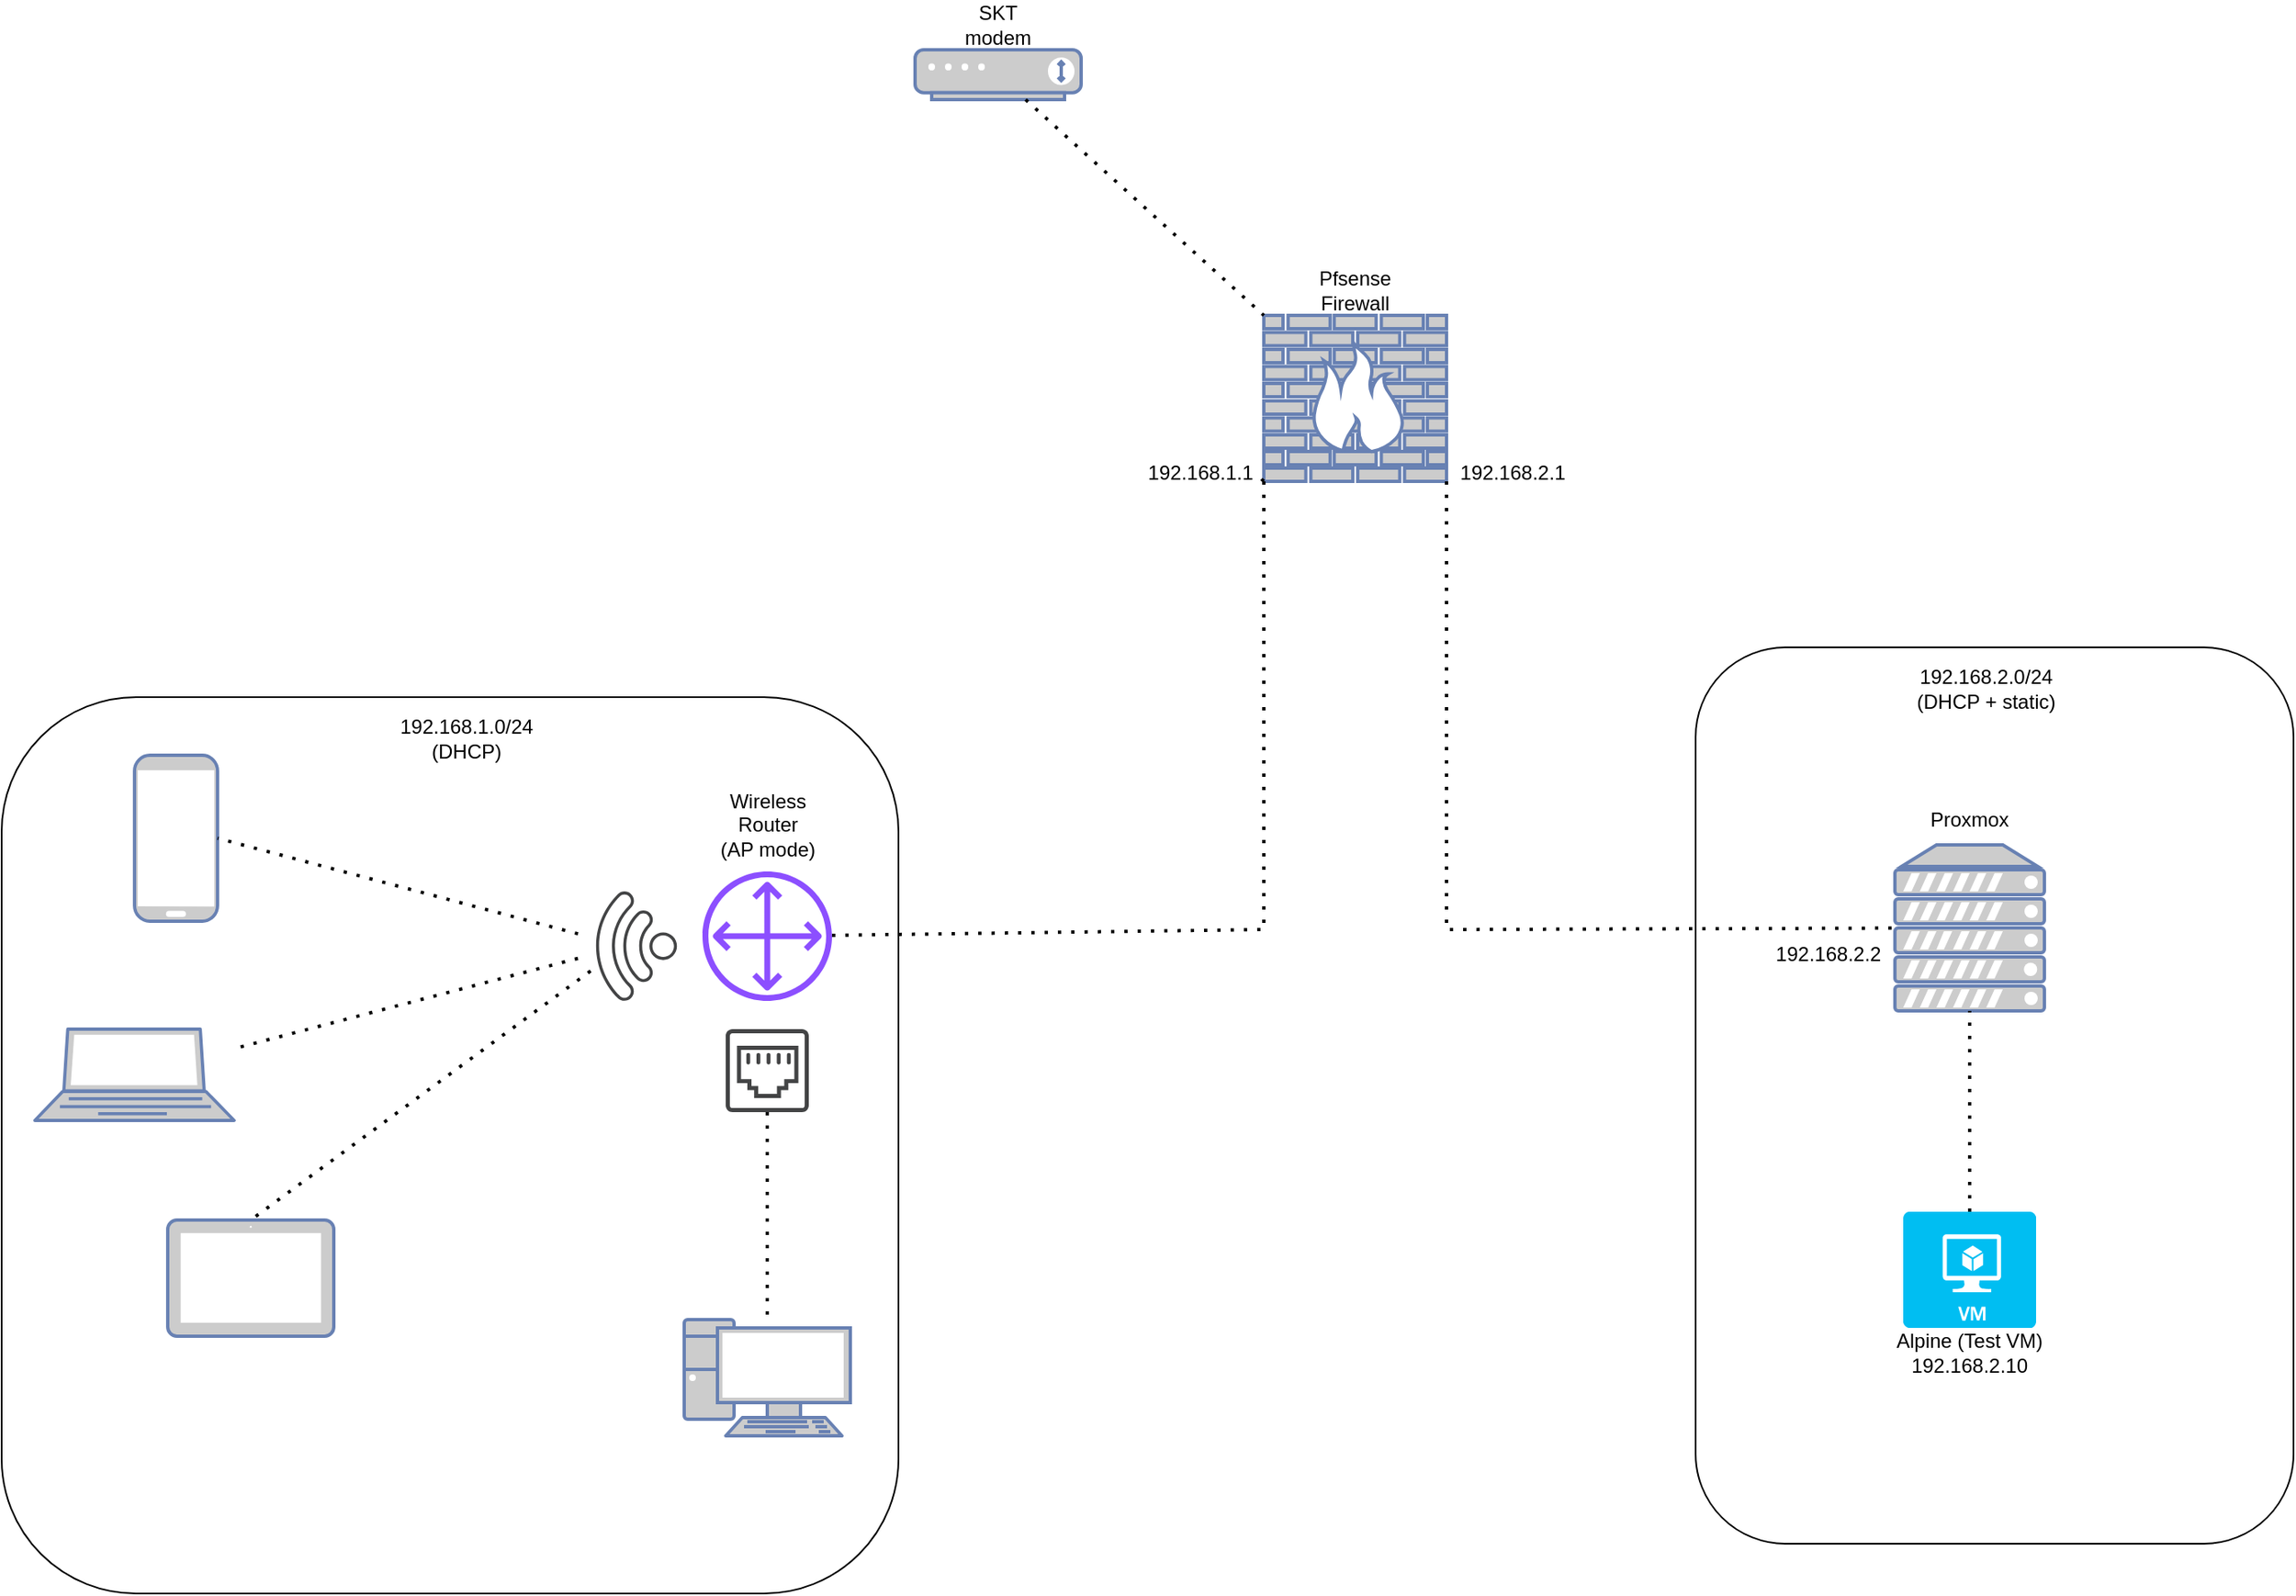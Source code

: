 <mxfile version="24.7.16">
  <diagram name="Page-1" id="xdbdUsmO_gZyoiDEBH-T">
    <mxGraphModel dx="2911" dy="1175" grid="1" gridSize="10" guides="1" tooltips="1" connect="1" arrows="1" fold="1" page="1" pageScale="1" pageWidth="850" pageHeight="1100" math="0" shadow="0">
      <root>
        <mxCell id="0" />
        <mxCell id="1" parent="0" />
        <mxCell id="yEEzD0z_jnbcdLMA-1Y5-46" value="" style="rounded=1;whiteSpace=wrap;html=1;" vertex="1" parent="1">
          <mxGeometry x="590" y="550" width="360" height="540" as="geometry" />
        </mxCell>
        <mxCell id="yEEzD0z_jnbcdLMA-1Y5-45" value="" style="rounded=1;whiteSpace=wrap;html=1;" vertex="1" parent="1">
          <mxGeometry x="-430" y="580" width="540" height="540" as="geometry" />
        </mxCell>
        <mxCell id="yEEzD0z_jnbcdLMA-1Y5-2" value="" style="fontColor=#0066CC;verticalAlign=top;verticalLabelPosition=bottom;labelPosition=center;align=center;html=1;outlineConnect=0;fillColor=#CCCCCC;strokeColor=#6881B3;gradientColor=none;gradientDirection=north;strokeWidth=2;shape=mxgraph.networks.firewall;" vertex="1" parent="1">
          <mxGeometry x="330" y="350" width="110" height="100" as="geometry" />
        </mxCell>
        <mxCell id="yEEzD0z_jnbcdLMA-1Y5-3" value="" style="fontColor=#0066CC;verticalAlign=top;verticalLabelPosition=bottom;labelPosition=center;align=center;html=1;outlineConnect=0;fillColor=#CCCCCC;strokeColor=#6881B3;gradientColor=none;gradientDirection=north;strokeWidth=2;shape=mxgraph.networks.mobile;" vertex="1" parent="1">
          <mxGeometry x="-350" y="615" width="50" height="100" as="geometry" />
        </mxCell>
        <mxCell id="yEEzD0z_jnbcdLMA-1Y5-4" value="" style="fontColor=#0066CC;verticalAlign=top;verticalLabelPosition=bottom;labelPosition=center;align=center;html=1;outlineConnect=0;fillColor=#CCCCCC;strokeColor=#6881B3;gradientColor=none;gradientDirection=north;strokeWidth=2;shape=mxgraph.networks.tablet;" vertex="1" parent="1">
          <mxGeometry x="-330" y="895" width="100" height="70" as="geometry" />
        </mxCell>
        <mxCell id="yEEzD0z_jnbcdLMA-1Y5-6" value="" style="fontColor=#0066CC;verticalAlign=top;verticalLabelPosition=bottom;labelPosition=center;align=center;html=1;outlineConnect=0;fillColor=#CCCCCC;strokeColor=#6881B3;gradientColor=none;gradientDirection=north;strokeWidth=2;shape=mxgraph.networks.laptop;" vertex="1" parent="1">
          <mxGeometry x="-410" y="780" width="120" height="55" as="geometry" />
        </mxCell>
        <mxCell id="yEEzD0z_jnbcdLMA-1Y5-7" value="" style="fontColor=#0066CC;verticalAlign=top;verticalLabelPosition=bottom;labelPosition=center;align=center;html=1;outlineConnect=0;fillColor=#CCCCCC;strokeColor=#6881B3;gradientColor=none;gradientDirection=north;strokeWidth=2;shape=mxgraph.networks.modem;" vertex="1" parent="1">
          <mxGeometry x="120" y="190" width="100" height="30" as="geometry" />
        </mxCell>
        <mxCell id="yEEzD0z_jnbcdLMA-1Y5-8" value="" style="fontColor=#0066CC;verticalAlign=top;verticalLabelPosition=bottom;labelPosition=center;align=center;html=1;outlineConnect=0;fillColor=#CCCCCC;strokeColor=#6881B3;gradientColor=none;gradientDirection=north;strokeWidth=2;shape=mxgraph.networks.server;" vertex="1" parent="1">
          <mxGeometry x="710" y="669" width="90" height="100" as="geometry" />
        </mxCell>
        <mxCell id="yEEzD0z_jnbcdLMA-1Y5-10" value="" style="fontColor=#0066CC;verticalAlign=top;verticalLabelPosition=bottom;labelPosition=center;align=center;html=1;outlineConnect=0;fillColor=#CCCCCC;strokeColor=#6881B3;gradientColor=none;gradientDirection=north;strokeWidth=2;shape=mxgraph.networks.pc;" vertex="1" parent="1">
          <mxGeometry x="-19" y="955" width="100" height="70" as="geometry" />
        </mxCell>
        <mxCell id="yEEzD0z_jnbcdLMA-1Y5-13" value="" style="sketch=0;pointerEvents=1;shadow=0;dashed=0;html=1;strokeColor=none;fillColor=#434445;aspect=fixed;labelPosition=center;verticalLabelPosition=bottom;verticalAlign=top;align=center;outlineConnect=0;shape=mxgraph.vvd.wi_fi;rotation=-135;" vertex="1" parent="1">
          <mxGeometry x="-80" y="705" width="50" height="50" as="geometry" />
        </mxCell>
        <mxCell id="yEEzD0z_jnbcdLMA-1Y5-14" value="" style="sketch=0;pointerEvents=1;shadow=0;dashed=0;html=1;strokeColor=none;fillColor=#434445;aspect=fixed;labelPosition=center;verticalLabelPosition=bottom;verticalAlign=top;align=center;outlineConnect=0;shape=mxgraph.vvd.ethernet_port;" vertex="1" parent="1">
          <mxGeometry x="6" y="780" width="50" height="50" as="geometry" />
        </mxCell>
        <mxCell id="yEEzD0z_jnbcdLMA-1Y5-16" value="" style="sketch=0;outlineConnect=0;fontColor=#232F3E;gradientColor=none;fillColor=#8C4FFF;strokeColor=none;dashed=0;verticalLabelPosition=bottom;verticalAlign=top;align=center;html=1;fontSize=12;fontStyle=0;aspect=fixed;pointerEvents=1;shape=mxgraph.aws4.customer_gateway;" vertex="1" parent="1">
          <mxGeometry x="-8" y="685" width="78" height="78" as="geometry" />
        </mxCell>
        <mxCell id="yEEzD0z_jnbcdLMA-1Y5-20" value="Wireless Router (AP mode)" style="text;html=1;align=center;verticalAlign=middle;whiteSpace=wrap;rounded=0;" vertex="1" parent="1">
          <mxGeometry x="0.5" y="639" width="61" height="35" as="geometry" />
        </mxCell>
        <mxCell id="yEEzD0z_jnbcdLMA-1Y5-21" value="" style="endArrow=none;dashed=1;html=1;dashPattern=1 3;strokeWidth=2;rounded=0;entryX=0;entryY=1;entryDx=0;entryDy=0;entryPerimeter=0;" edge="1" parent="1" target="yEEzD0z_jnbcdLMA-1Y5-2">
          <mxGeometry width="50" height="50" relative="1" as="geometry">
            <mxPoint x="328.536" y="448.536" as="sourcePoint" />
            <mxPoint x="450" y="570" as="targetPoint" />
            <Array as="points" />
          </mxGeometry>
        </mxCell>
        <mxCell id="yEEzD0z_jnbcdLMA-1Y5-22" value="" style="endArrow=none;dashed=1;html=1;dashPattern=1 3;strokeWidth=2;rounded=0;" edge="1" parent="1" source="yEEzD0z_jnbcdLMA-1Y5-14" target="yEEzD0z_jnbcdLMA-1Y5-10">
          <mxGeometry width="50" height="50" relative="1" as="geometry">
            <mxPoint x="200" y="735" as="sourcePoint" />
            <mxPoint x="250" y="685" as="targetPoint" />
            <Array as="points" />
          </mxGeometry>
        </mxCell>
        <mxCell id="yEEzD0z_jnbcdLMA-1Y5-23" value="" style="endArrow=none;dashed=1;html=1;dashPattern=1 3;strokeWidth=2;rounded=0;entryX=1;entryY=0.5;entryDx=0;entryDy=0;entryPerimeter=0;" edge="1" parent="1" source="yEEzD0z_jnbcdLMA-1Y5-13" target="yEEzD0z_jnbcdLMA-1Y5-3">
          <mxGeometry width="50" height="50" relative="1" as="geometry">
            <mxPoint x="200" y="735" as="sourcePoint" />
            <mxPoint x="250" y="685" as="targetPoint" />
          </mxGeometry>
        </mxCell>
        <mxCell id="yEEzD0z_jnbcdLMA-1Y5-24" value="" style="endArrow=none;dashed=1;html=1;dashPattern=1 3;strokeWidth=2;rounded=0;entryX=0.5;entryY=0;entryDx=0;entryDy=0;entryPerimeter=0;" edge="1" parent="1" source="yEEzD0z_jnbcdLMA-1Y5-13" target="yEEzD0z_jnbcdLMA-1Y5-4">
          <mxGeometry width="50" height="50" relative="1" as="geometry">
            <mxPoint x="200" y="735" as="sourcePoint" />
            <mxPoint x="250" y="685" as="targetPoint" />
          </mxGeometry>
        </mxCell>
        <mxCell id="yEEzD0z_jnbcdLMA-1Y5-25" value="" style="endArrow=none;dashed=1;html=1;dashPattern=1 3;strokeWidth=2;rounded=0;" edge="1" parent="1" source="yEEzD0z_jnbcdLMA-1Y5-13" target="yEEzD0z_jnbcdLMA-1Y5-6">
          <mxGeometry width="50" height="50" relative="1" as="geometry">
            <mxPoint x="200" y="735" as="sourcePoint" />
            <mxPoint x="250" y="685" as="targetPoint" />
          </mxGeometry>
        </mxCell>
        <mxCell id="yEEzD0z_jnbcdLMA-1Y5-26" value="Proxmox" style="text;html=1;align=center;verticalAlign=middle;whiteSpace=wrap;rounded=0;" vertex="1" parent="1">
          <mxGeometry x="725" y="639" width="60" height="30" as="geometry" />
        </mxCell>
        <mxCell id="yEEzD0z_jnbcdLMA-1Y5-27" value="" style="endArrow=none;dashed=1;html=1;dashPattern=1 3;strokeWidth=2;rounded=0;entryX=0;entryY=0;entryDx=0;entryDy=0;entryPerimeter=0;" edge="1" parent="1" source="yEEzD0z_jnbcdLMA-1Y5-7" target="yEEzD0z_jnbcdLMA-1Y5-2">
          <mxGeometry width="50" height="50" relative="1" as="geometry">
            <mxPoint x="400" y="620" as="sourcePoint" />
            <mxPoint x="450" y="570" as="targetPoint" />
          </mxGeometry>
        </mxCell>
        <mxCell id="yEEzD0z_jnbcdLMA-1Y5-28" value="" style="endArrow=none;dashed=1;html=1;dashPattern=1 3;strokeWidth=2;rounded=0;exitX=1;exitY=1;exitDx=0;exitDy=0;exitPerimeter=0;" edge="1" parent="1" source="yEEzD0z_jnbcdLMA-1Y5-2" target="yEEzD0z_jnbcdLMA-1Y5-8">
          <mxGeometry width="50" height="50" relative="1" as="geometry">
            <mxPoint x="380" y="450" as="sourcePoint" />
            <mxPoint x="450" y="570" as="targetPoint" />
            <Array as="points">
              <mxPoint x="440" y="720" />
            </Array>
          </mxGeometry>
        </mxCell>
        <mxCell id="yEEzD0z_jnbcdLMA-1Y5-29" value="Pfsense Firewall" style="text;html=1;align=center;verticalAlign=middle;whiteSpace=wrap;rounded=0;" vertex="1" parent="1">
          <mxGeometry x="355" y="320" width="60" height="30" as="geometry" />
        </mxCell>
        <mxCell id="yEEzD0z_jnbcdLMA-1Y5-31" value="" style="group" vertex="1" connectable="0" parent="1">
          <mxGeometry x="715" y="890" width="120" height="100" as="geometry" />
        </mxCell>
        <mxCell id="yEEzD0z_jnbcdLMA-1Y5-19" value="" style="verticalLabelPosition=bottom;html=1;verticalAlign=top;align=center;strokeColor=none;fillColor=#00BEF2;shape=mxgraph.azure.virtual_machine;" vertex="1" parent="yEEzD0z_jnbcdLMA-1Y5-31">
          <mxGeometry width="80" height="70" as="geometry" />
        </mxCell>
        <mxCell id="yEEzD0z_jnbcdLMA-1Y5-30" value="Alpine (Test VM)&lt;div&gt;192.168.2.10&lt;/div&gt;" style="text;html=1;align=center;verticalAlign=middle;whiteSpace=wrap;rounded=0;" vertex="1" parent="yEEzD0z_jnbcdLMA-1Y5-31">
          <mxGeometry x="-15" y="70" width="110" height="30" as="geometry" />
        </mxCell>
        <mxCell id="yEEzD0z_jnbcdLMA-1Y5-32" value="" style="endArrow=none;dashed=1;html=1;dashPattern=1 3;strokeWidth=2;rounded=0;exitX=0.5;exitY=0;exitDx=0;exitDy=0;exitPerimeter=0;entryX=0.5;entryY=1;entryDx=0;entryDy=0;entryPerimeter=0;" edge="1" parent="1" source="yEEzD0z_jnbcdLMA-1Y5-19" target="yEEzD0z_jnbcdLMA-1Y5-8">
          <mxGeometry width="50" height="50" relative="1" as="geometry">
            <mxPoint x="715" y="890" as="sourcePoint" />
            <mxPoint x="710" y="780" as="targetPoint" />
          </mxGeometry>
        </mxCell>
        <mxCell id="yEEzD0z_jnbcdLMA-1Y5-34" value="SKT modem" style="text;html=1;align=center;verticalAlign=middle;whiteSpace=wrap;rounded=0;" vertex="1" parent="1">
          <mxGeometry x="140" y="160" width="60" height="30" as="geometry" />
        </mxCell>
        <mxCell id="yEEzD0z_jnbcdLMA-1Y5-35" value="192.168.1.1" style="text;html=1;align=center;verticalAlign=middle;whiteSpace=wrap;rounded=0;" vertex="1" parent="1">
          <mxGeometry x="261.5" y="430" width="60" height="30" as="geometry" />
        </mxCell>
        <mxCell id="yEEzD0z_jnbcdLMA-1Y5-38" value="" style="endArrow=none;dashed=1;html=1;dashPattern=1 3;strokeWidth=2;rounded=0;" edge="1" parent="1" source="yEEzD0z_jnbcdLMA-1Y5-16">
          <mxGeometry width="50" height="50" relative="1" as="geometry">
            <mxPoint x="270" y="609" as="sourcePoint" />
            <mxPoint x="330" y="450" as="targetPoint" />
            <Array as="points">
              <mxPoint x="330" y="720" />
            </Array>
          </mxGeometry>
        </mxCell>
        <mxCell id="yEEzD0z_jnbcdLMA-1Y5-43" value="192.168.1.0/24&lt;div&gt;(DHCP)&lt;/div&gt;" style="text;html=1;align=center;verticalAlign=middle;whiteSpace=wrap;rounded=0;" vertex="1" parent="1">
          <mxGeometry x="-180" y="590" width="60" height="30" as="geometry" />
        </mxCell>
        <mxCell id="yEEzD0z_jnbcdLMA-1Y5-47" value="192.168&lt;span style=&quot;color: rgba(0, 0, 0, 0); font-family: monospace; font-size: 0px; text-align: start; text-wrap: nowrap;&quot;&gt;%3CmxGraphModel%3E%3Croot%3E%3CmxCell%20id%3D%220%22%2F%3E%3CmxCell%20id%3D%221%22%20parent%3D%220%22%2F%3E%3CmxCell%20id%3D%222%22%20value%3D%22192.168.1.1%22%20style%3D%22text%3Bhtml%3D1%3Balign%3Dcenter%3BverticalAlign%3Dmiddle%3BwhiteSpace%3Dwrap%3Brounded%3D0%3B%22%20vertex%3D%221%22%20parent%3D%221%22%3E%3CmxGeometry%20x%3D%22261.5%22%20y%3D%22430%22%20width%3D%2260%22%20height%3D%2230%22%20as%3D%22geometry%22%2F%3E%3C%2FmxCell%3E%3C%2Froot%3E%3C%2FmxGraphModel%3E&lt;/span&gt;.2.1" style="text;html=1;align=center;verticalAlign=middle;whiteSpace=wrap;rounded=0;" vertex="1" parent="1">
          <mxGeometry x="450" y="430" width="60" height="30" as="geometry" />
        </mxCell>
        <mxCell id="yEEzD0z_jnbcdLMA-1Y5-48" value="192.168&lt;span style=&quot;color: rgba(0, 0, 0, 0); font-family: monospace; font-size: 0px; text-align: start; text-wrap: nowrap;&quot;&gt;%3CmxGraphModel%3E%3Croot%3E%3CmxCell%20id%3D%220%22%2F%3E%3CmxCell%20id%3D%221%22%20parent%3D%220%22%2F%3E%3CmxCell%20id%3D%222%22%20value%3D%22192.168.1.1%22%20style%3D%22text%3Bhtml%3D1%3Balign%3Dcenter%3BverticalAlign%3Dmiddle%3BwhiteSpace%3Dwrap%3Brounded%3D0%3B%22%20vertex%3D%221%22%20parent%3D%221%22%3E%3CmxGeometry%20x%3D%22261.5%22%20y%3D%22430%22%20width%3D%2260%22%20height%3D%2230%22%20as%3D%22geometry%22%2F%3E%3C%2FmxCell%3E%3C%2Froot%3E%3C%2FmxGraphModel%3E&lt;/span&gt;.2.2" style="text;html=1;align=center;verticalAlign=middle;whiteSpace=wrap;rounded=0;" vertex="1" parent="1">
          <mxGeometry x="640" y="720" width="60" height="30" as="geometry" />
        </mxCell>
        <mxCell id="yEEzD0z_jnbcdLMA-1Y5-49" value="192.168&lt;span style=&quot;color: rgba(0, 0, 0, 0); font-family: monospace; font-size: 0px; text-align: start; text-wrap: nowrap;&quot;&gt;%3CmxGraphModel%3E%3Croot%3E%3CmxCell%20id%3D%220%22%2F%3E%3CmxCell%20id%3D%221%22%20parent%3D%220%22%2F%3E%3CmxCell%20id%3D%222%22%20value%3D%22192.168.1.1%22%20style%3D%22text%3Bhtml%3D1%3Balign%3Dcenter%3BverticalAlign%3Dmiddle%3BwhiteSpace%3Dwrap%3Brounded%3D0%3B%22%20vertex%3D%221%22%20parent%3D%221%22%3E%3CmxGeometry%20x%3D%22261.5%22%20y%3D%22430%22%20width%3D%2260%22%20height%3D%2230%22%20as%3D%22geometry%22%2F%3E%3C%2FmxCell%3E%3C%2Froot%3E%3C%2FmxGraphModel%3E&lt;/span&gt;.2.0/24&lt;div&gt;(DHCP + static)&lt;/div&gt;" style="text;html=1;align=center;verticalAlign=middle;whiteSpace=wrap;rounded=0;" vertex="1" parent="1">
          <mxGeometry x="670" y="560" width="190" height="30" as="geometry" />
        </mxCell>
      </root>
    </mxGraphModel>
  </diagram>
</mxfile>
